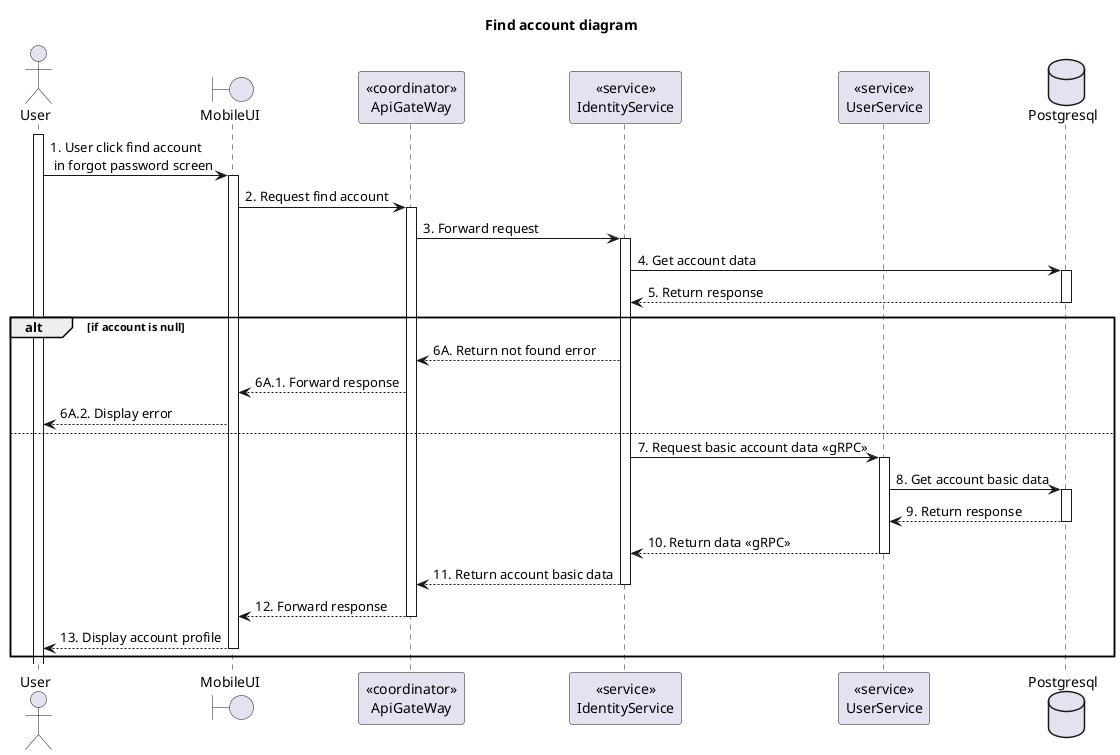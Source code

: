 @startuml Sequence
title "Find account diagram"

<style>
  sequenceDiagram {
    reference {
      BackGroundColor white
    }
}
</style>

actor User

activate User

boundary MobileUI
participant "<<coordinator>>\nApiGateWay" as ApiGateway
participant "<<service>>\nIdentityService" as IdentityService
participant "<<service>>\nUserService" as UserService
database Postgresql

User -> MobileUI ++: 1. User click find account\n in forgot password screen
MobileUI -> ApiGateway ++: 2. Request find account

ApiGateway -> IdentityService ++: 3. Forward request
IdentityService -> Postgresql ++: 4. Get account data
IdentityService <-- Postgresql --: 5. Return response

alt if account is null
  ApiGateway <-- IdentityService: 6A. Return not found error
  MobileUI <-- ApiGateway: 6A.1. Forward response
  User <-- MobileUI: 6A.2. Display error
else
  IdentityService -> UserService++: 7. Request basic account data <<gRPC>>
  UserService -> Postgresql++: 8. Get account basic data
  UserService <-- Postgresql--: 9. Return response
  IdentityService <-- UserService--: 10. Return data <<gRPC>>
  ApiGateway <-- IdentityService --: 11. Return account basic data
  MobileUI <-- ApiGateway --: 12. Forward response
  User <-- MobileUI --: 13. Display account profile
end

@enduml
